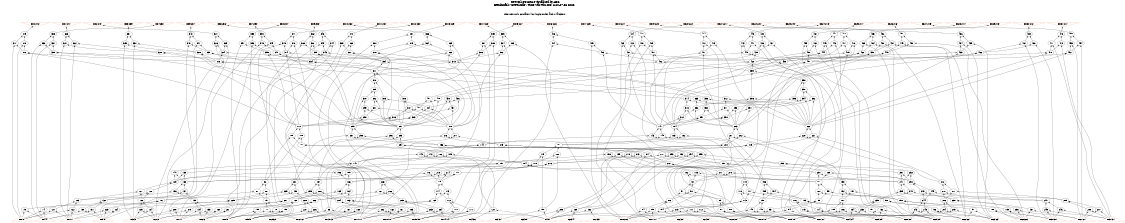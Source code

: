# Network structure generated by ABC

digraph network {
size = "7.5,10";
center = true;
edge [dir = back];

{
  node [shape = plaintext];
  edge [style = invis];
  LevelTitle1 [label=""];
  LevelTitle2 [label=""];
  Level21 [label = ""];
  Level20 [label = ""];
  Level19 [label = ""];
  Level18 [label = ""];
  Level17 [label = ""];
  Level16 [label = ""];
  Level15 [label = ""];
  Level14 [label = ""];
  Level13 [label = ""];
  Level12 [label = ""];
  Level11 [label = ""];
  Level10 [label = ""];
  Level9 [label = ""];
  Level8 [label = ""];
  Level7 [label = ""];
  Level6 [label = ""];
  Level5 [label = ""];
  Level4 [label = ""];
  Level3 [label = ""];
  Level2 [label = ""];
  Level1 [label = ""];
  Level0 [label = ""];
  LevelTitle1 ->  LevelTitle2 ->  Level21 ->  Level20 ->  Level19 ->  Level18 ->  Level17 ->  Level16 ->  Level15 ->  Level14 ->  Level13 ->  Level12 ->  Level11 ->  Level10 ->  Level9 ->  Level8 ->  Level7 ->  Level6 ->  Level5 ->  Level4 ->  Level3 ->  Level2 ->  Level1 ->  Level0;
}

{
  rank = same;
  LevelTitle1;
  title1 [shape=plaintext,
          fontsize=20,
          fontname = "Times-Roman",
          label="Network structure visualized by ABC\nBenchmark \"C499.iscas\". Time was Thu Oct  8 20:27:36 2020. "
         ];
}

{
  rank = same;
  LevelTitle2;
  title2 [shape=plaintext,
          fontsize=18,
          fontname = "Times-Roman",
          label="The network contains 400 logic nodes and 0 latches.\n"
         ];
}

{
  rank = same;
  Level21;
  Node42 [label = "OD0(242)", shape = invtriangle, color = coral, fillcolor = coral];
  Node43 [label = "OD1(241)", shape = invtriangle, color = coral, fillcolor = coral];
  Node44 [label = "OD2(240)", shape = invtriangle, color = coral, fillcolor = coral];
  Node45 [label = "OD3(239)", shape = invtriangle, color = coral, fillcolor = coral];
  Node46 [label = "OD4(238)", shape = invtriangle, color = coral, fillcolor = coral];
  Node47 [label = "OD5(237)", shape = invtriangle, color = coral, fillcolor = coral];
  Node48 [label = "OD6(236)", shape = invtriangle, color = coral, fillcolor = coral];
  Node49 [label = "OD7(235)", shape = invtriangle, color = coral, fillcolor = coral];
  Node50 [label = "OD8(234)", shape = invtriangle, color = coral, fillcolor = coral];
  Node51 [label = "OD9(233)", shape = invtriangle, color = coral, fillcolor = coral];
  Node52 [label = "OD10(232)", shape = invtriangle, color = coral, fillcolor = coral];
  Node53 [label = "OD11(231)", shape = invtriangle, color = coral, fillcolor = coral];
  Node54 [label = "OD12(230)", shape = invtriangle, color = coral, fillcolor = coral];
  Node55 [label = "OD13(229)", shape = invtriangle, color = coral, fillcolor = coral];
  Node56 [label = "OD14(228)", shape = invtriangle, color = coral, fillcolor = coral];
  Node57 [label = "OD15(227)", shape = invtriangle, color = coral, fillcolor = coral];
  Node58 [label = "OD16(226)", shape = invtriangle, color = coral, fillcolor = coral];
  Node59 [label = "OD17(225)", shape = invtriangle, color = coral, fillcolor = coral];
  Node60 [label = "OD18(224)", shape = invtriangle, color = coral, fillcolor = coral];
  Node61 [label = "OD19(223)", shape = invtriangle, color = coral, fillcolor = coral];
  Node62 [label = "OD20(222)", shape = invtriangle, color = coral, fillcolor = coral];
  Node63 [label = "OD21(221)", shape = invtriangle, color = coral, fillcolor = coral];
  Node64 [label = "OD22(220)", shape = invtriangle, color = coral, fillcolor = coral];
  Node65 [label = "OD23(219)", shape = invtriangle, color = coral, fillcolor = coral];
  Node66 [label = "OD24(218)", shape = invtriangle, color = coral, fillcolor = coral];
  Node67 [label = "OD25(217)", shape = invtriangle, color = coral, fillcolor = coral];
  Node68 [label = "OD26(216)", shape = invtriangle, color = coral, fillcolor = coral];
  Node69 [label = "OD27(215)", shape = invtriangle, color = coral, fillcolor = coral];
  Node70 [label = "OD28(214)", shape = invtriangle, color = coral, fillcolor = coral];
  Node71 [label = "OD29(213)", shape = invtriangle, color = coral, fillcolor = coral];
  Node72 [label = "OD30(212)", shape = invtriangle, color = coral, fillcolor = coral];
  Node73 [label = "OD31(211)", shape = invtriangle, color = coral, fillcolor = coral];
}

{
  rank = same;
  Level20;
  Node319 [label = "319\n", shape = ellipse];
  Node323 [label = "323\n", shape = ellipse];
  Node327 [label = "327\n", shape = ellipse];
  Node331 [label = "331\n", shape = ellipse];
  Node338 [label = "338\n", shape = ellipse];
  Node342 [label = "342\n", shape = ellipse];
  Node346 [label = "346\n", shape = ellipse];
  Node350 [label = "350\n", shape = ellipse];
  Node358 [label = "358\n", shape = ellipse];
  Node362 [label = "362\n", shape = ellipse];
  Node366 [label = "366\n", shape = ellipse];
  Node370 [label = "370\n", shape = ellipse];
  Node377 [label = "377\n", shape = ellipse];
  Node381 [label = "381\n", shape = ellipse];
  Node385 [label = "385\n", shape = ellipse];
  Node389 [label = "389\n", shape = ellipse];
  Node406 [label = "406\n", shape = ellipse];
  Node410 [label = "410\n", shape = ellipse];
  Node414 [label = "414\n", shape = ellipse];
  Node418 [label = "418\n", shape = ellipse];
  Node424 [label = "424\n", shape = ellipse];
  Node428 [label = "428\n", shape = ellipse];
  Node432 [label = "432\n", shape = ellipse];
  Node436 [label = "436\n", shape = ellipse];
  Node443 [label = "443\n", shape = ellipse];
  Node447 [label = "447\n", shape = ellipse];
  Node451 [label = "451\n", shape = ellipse];
  Node455 [label = "455\n", shape = ellipse];
  Node461 [label = "461\n", shape = ellipse];
  Node465 [label = "465\n", shape = ellipse];
  Node469 [label = "469\n", shape = ellipse];
  Node473 [label = "473\n", shape = ellipse];
}

{
  rank = same;
  Level19;
  Node317 [label = "317\n", shape = ellipse];
  Node318 [label = "318\n", shape = ellipse];
  Node321 [label = "321\n", shape = ellipse];
  Node322 [label = "322\n", shape = ellipse];
  Node325 [label = "325\n", shape = ellipse];
  Node326 [label = "326\n", shape = ellipse];
  Node329 [label = "329\n", shape = ellipse];
  Node330 [label = "330\n", shape = ellipse];
  Node336 [label = "336\n", shape = ellipse];
  Node337 [label = "337\n", shape = ellipse];
  Node340 [label = "340\n", shape = ellipse];
  Node341 [label = "341\n", shape = ellipse];
  Node344 [label = "344\n", shape = ellipse];
  Node345 [label = "345\n", shape = ellipse];
  Node348 [label = "348\n", shape = ellipse];
  Node349 [label = "349\n", shape = ellipse];
  Node356 [label = "356\n", shape = ellipse];
  Node357 [label = "357\n", shape = ellipse];
  Node360 [label = "360\n", shape = ellipse];
  Node361 [label = "361\n", shape = ellipse];
  Node364 [label = "364\n", shape = ellipse];
  Node365 [label = "365\n", shape = ellipse];
  Node368 [label = "368\n", shape = ellipse];
  Node369 [label = "369\n", shape = ellipse];
  Node375 [label = "375\n", shape = ellipse];
  Node376 [label = "376\n", shape = ellipse];
  Node379 [label = "379\n", shape = ellipse];
  Node380 [label = "380\n", shape = ellipse];
  Node383 [label = "383\n", shape = ellipse];
  Node384 [label = "384\n", shape = ellipse];
  Node387 [label = "387\n", shape = ellipse];
  Node388 [label = "388\n", shape = ellipse];
  Node404 [label = "404\n", shape = ellipse];
  Node405 [label = "405\n", shape = ellipse];
  Node408 [label = "408\n", shape = ellipse];
  Node409 [label = "409\n", shape = ellipse];
  Node412 [label = "412\n", shape = ellipse];
  Node413 [label = "413\n", shape = ellipse];
  Node416 [label = "416\n", shape = ellipse];
  Node417 [label = "417\n", shape = ellipse];
  Node422 [label = "422\n", shape = ellipse];
  Node423 [label = "423\n", shape = ellipse];
  Node426 [label = "426\n", shape = ellipse];
  Node427 [label = "427\n", shape = ellipse];
  Node430 [label = "430\n", shape = ellipse];
  Node431 [label = "431\n", shape = ellipse];
  Node434 [label = "434\n", shape = ellipse];
  Node435 [label = "435\n", shape = ellipse];
  Node441 [label = "441\n", shape = ellipse];
  Node442 [label = "442\n", shape = ellipse];
  Node445 [label = "445\n", shape = ellipse];
  Node446 [label = "446\n", shape = ellipse];
  Node449 [label = "449\n", shape = ellipse];
  Node450 [label = "450\n", shape = ellipse];
  Node453 [label = "453\n", shape = ellipse];
  Node454 [label = "454\n", shape = ellipse];
  Node459 [label = "459\n", shape = ellipse];
  Node460 [label = "460\n", shape = ellipse];
  Node463 [label = "463\n", shape = ellipse];
  Node464 [label = "464\n", shape = ellipse];
  Node467 [label = "467\n", shape = ellipse];
  Node468 [label = "468\n", shape = ellipse];
  Node471 [label = "471\n", shape = ellipse];
  Node472 [label = "472\n", shape = ellipse];
}

{
  rank = same;
  Level18;
  Node316 [label = "316\n", shape = ellipse];
  Node320 [label = "320\n", shape = ellipse];
  Node324 [label = "324\n", shape = ellipse];
  Node328 [label = "328\n", shape = ellipse];
  Node335 [label = "335\n", shape = ellipse];
  Node339 [label = "339\n", shape = ellipse];
  Node343 [label = "343\n", shape = ellipse];
  Node347 [label = "347\n", shape = ellipse];
  Node355 [label = "355\n", shape = ellipse];
  Node359 [label = "359\n", shape = ellipse];
  Node363 [label = "363\n", shape = ellipse];
  Node367 [label = "367\n", shape = ellipse];
  Node374 [label = "374\n", shape = ellipse];
  Node378 [label = "378\n", shape = ellipse];
  Node382 [label = "382\n", shape = ellipse];
  Node386 [label = "386\n", shape = ellipse];
  Node403 [label = "403\n", shape = ellipse];
  Node407 [label = "407\n", shape = ellipse];
  Node411 [label = "411\n", shape = ellipse];
  Node415 [label = "415\n", shape = ellipse];
  Node421 [label = "421\n", shape = ellipse];
  Node425 [label = "425\n", shape = ellipse];
  Node429 [label = "429\n", shape = ellipse];
  Node433 [label = "433\n", shape = ellipse];
  Node440 [label = "440\n", shape = ellipse];
  Node444 [label = "444\n", shape = ellipse];
  Node448 [label = "448\n", shape = ellipse];
  Node452 [label = "452\n", shape = ellipse];
  Node458 [label = "458\n", shape = ellipse];
  Node462 [label = "462\n", shape = ellipse];
  Node466 [label = "466\n", shape = ellipse];
  Node470 [label = "470\n", shape = ellipse];
}

{
  rank = same;
  Level17;
  Node315 [label = "315\n", shape = ellipse];
  Node334 [label = "334\n", shape = ellipse];
  Node354 [label = "354\n", shape = ellipse];
  Node373 [label = "373\n", shape = ellipse];
  Node402 [label = "402\n", shape = ellipse];
  Node420 [label = "420\n", shape = ellipse];
  Node439 [label = "439\n", shape = ellipse];
  Node457 [label = "457\n", shape = ellipse];
}

{
  rank = same;
  Level16;
  Node311 [label = "311\n", shape = ellipse];
  Node399 [label = "399\n", shape = ellipse];
}

{
  rank = same;
  Level15;
  Node310 [label = "310\n", shape = ellipse];
  Node398 [label = "398\n", shape = ellipse];
}

{
  rank = same;
  Level14;
  Node309 [label = "309\n", shape = ellipse];
  Node397 [label = "397\n", shape = ellipse];
}

{
  rank = same;
  Level13;
  Node300 [label = "300\n", shape = ellipse];
  Node302 [label = "302\n", shape = ellipse];
  Node305 [label = "305\n", shape = ellipse];
  Node308 [label = "308\n", shape = ellipse];
  Node314 [label = "314\n", shape = ellipse];
  Node333 [label = "333\n", shape = ellipse];
  Node353 [label = "353\n", shape = ellipse];
  Node372 [label = "372\n", shape = ellipse];
  Node392 [label = "392\n", shape = ellipse];
  Node394 [label = "394\n", shape = ellipse];
  Node395 [label = "395\n", shape = ellipse];
  Node396 [label = "396\n", shape = ellipse];
  Node401 [label = "401\n", shape = ellipse];
  Node419 [label = "419\n", shape = ellipse];
  Node438 [label = "438\n", shape = ellipse];
  Node456 [label = "456\n", shape = ellipse];
}

{
  rank = same;
  Level12;
  Node299 [label = "299\n", shape = ellipse];
  Node301 [label = "301\n", shape = ellipse];
  Node304 [label = "304\n", shape = ellipse];
  Node307 [label = "307\n", shape = ellipse];
  Node313 [label = "313\n", shape = ellipse];
  Node332 [label = "332\n", shape = ellipse];
  Node352 [label = "352\n", shape = ellipse];
  Node371 [label = "371\n", shape = ellipse];
  Node391 [label = "391\n", shape = ellipse];
  Node393 [label = "393\n", shape = ellipse];
  Node400 [label = "400\n", shape = ellipse];
  Node437 [label = "437\n", shape = ellipse];
}

{
  rank = same;
  Level11;
  Node298 [label = "298\n", shape = ellipse];
  Node303 [label = "303\n", shape = ellipse];
  Node306 [label = "306\n", shape = ellipse];
  Node312 [label = "312\n", shape = ellipse];
  Node351 [label = "351\n", shape = ellipse];
  Node390 [label = "390\n", shape = ellipse];
}

{
  rank = same;
  Level10;
  Node110 [label = "110\n", shape = ellipse];
  Node147 [label = "147\n", shape = ellipse];
  Node184 [label = "184\n", shape = ellipse];
  Node203 [label = "203\n", shape = ellipse];
  Node222 [label = "222\n", shape = ellipse];
  Node259 [label = "259\n", shape = ellipse];
  Node278 [label = "278\n", shape = ellipse];
  Node297 [label = "297\n", shape = ellipse];
}

{
  rank = same;
  Level9;
  Node108 [label = "108\n", shape = ellipse];
  Node109 [label = "109\n", shape = ellipse];
  Node145 [label = "145\n", shape = ellipse];
  Node146 [label = "146\n", shape = ellipse];
  Node182 [label = "182\n", shape = ellipse];
  Node183 [label = "183\n", shape = ellipse];
  Node201 [label = "201\n", shape = ellipse];
  Node202 [label = "202\n", shape = ellipse];
  Node220 [label = "220\n", shape = ellipse];
  Node221 [label = "221\n", shape = ellipse];
  Node257 [label = "257\n", shape = ellipse];
  Node258 [label = "258\n", shape = ellipse];
  Node276 [label = "276\n", shape = ellipse];
  Node277 [label = "277\n", shape = ellipse];
  Node295 [label = "295\n", shape = ellipse];
  Node296 [label = "296\n", shape = ellipse];
}

{
  rank = same;
  Level8;
  Node107 [label = "107\n", shape = ellipse];
  Node144 [label = "144\n", shape = ellipse];
  Node181 [label = "181\n", shape = ellipse];
  Node200 [label = "200\n", shape = ellipse];
  Node219 [label = "219\n", shape = ellipse];
  Node256 [label = "256\n", shape = ellipse];
  Node275 [label = "275\n", shape = ellipse];
  Node294 [label = "294\n", shape = ellipse];
}

{
  rank = same;
  Level7;
  Node105 [label = "105\n", shape = ellipse];
  Node106 [label = "106\n", shape = ellipse];
  Node142 [label = "142\n", shape = ellipse];
  Node143 [label = "143\n", shape = ellipse];
  Node179 [label = "179\n", shape = ellipse];
  Node180 [label = "180\n", shape = ellipse];
  Node198 [label = "198\n", shape = ellipse];
  Node199 [label = "199\n", shape = ellipse];
  Node217 [label = "217\n", shape = ellipse];
  Node218 [label = "218\n", shape = ellipse];
  Node254 [label = "254\n", shape = ellipse];
  Node255 [label = "255\n", shape = ellipse];
  Node273 [label = "273\n", shape = ellipse];
  Node274 [label = "274\n", shape = ellipse];
  Node292 [label = "292\n", shape = ellipse];
  Node293 [label = "293\n", shape = ellipse];
}

{
  rank = same;
  Level6;
  Node104 [label = "104\n", shape = ellipse];
  Node141 [label = "141\n", shape = ellipse];
  Node178 [label = "178\n", shape = ellipse];
  Node197 [label = "197\n", shape = ellipse];
  Node216 [label = "216\n", shape = ellipse];
  Node253 [label = "253\n", shape = ellipse];
  Node272 [label = "272\n", shape = ellipse];
  Node291 [label = "291\n", shape = ellipse];
}

{
  rank = same;
  Level5;
  Node102 [label = "102\n", shape = ellipse];
  Node103 [label = "103\n", shape = ellipse];
  Node139 [label = "139\n", shape = ellipse];
  Node140 [label = "140\n", shape = ellipse];
  Node176 [label = "176\n", shape = ellipse];
  Node177 [label = "177\n", shape = ellipse];
  Node195 [label = "195\n", shape = ellipse];
  Node196 [label = "196\n", shape = ellipse];
  Node214 [label = "214\n", shape = ellipse];
  Node215 [label = "215\n", shape = ellipse];
  Node251 [label = "251\n", shape = ellipse];
  Node252 [label = "252\n", shape = ellipse];
  Node270 [label = "270\n", shape = ellipse];
  Node271 [label = "271\n", shape = ellipse];
  Node289 [label = "289\n", shape = ellipse];
  Node290 [label = "290\n", shape = ellipse];
}

{
  rank = same;
  Level4;
  Node82 [label = "82\n", shape = ellipse];
  Node92 [label = "92\n", shape = ellipse];
  Node101 [label = "101\n", shape = ellipse];
  Node119 [label = "119\n", shape = ellipse];
  Node129 [label = "129\n", shape = ellipse];
  Node138 [label = "138\n", shape = ellipse];
  Node156 [label = "156\n", shape = ellipse];
  Node166 [label = "166\n", shape = ellipse];
  Node175 [label = "175\n", shape = ellipse];
  Node193 [label = "193\n", shape = ellipse];
  Node212 [label = "212\n", shape = ellipse];
  Node231 [label = "231\n", shape = ellipse];
  Node241 [label = "241\n", shape = ellipse];
  Node250 [label = "250\n", shape = ellipse];
  Node268 [label = "268\n", shape = ellipse];
  Node287 [label = "287\n", shape = ellipse];
}

{
  rank = same;
  Level3;
  Node80 [label = "80\n", shape = ellipse];
  Node81 [label = "81\n", shape = ellipse];
  Node90 [label = "90\n", shape = ellipse];
  Node91 [label = "91\n", shape = ellipse];
  Node99 [label = "99\n", shape = ellipse];
  Node100 [label = "100\n", shape = ellipse];
  Node117 [label = "117\n", shape = ellipse];
  Node118 [label = "118\n", shape = ellipse];
  Node127 [label = "127\n", shape = ellipse];
  Node128 [label = "128\n", shape = ellipse];
  Node136 [label = "136\n", shape = ellipse];
  Node137 [label = "137\n", shape = ellipse];
  Node154 [label = "154\n", shape = ellipse];
  Node155 [label = "155\n", shape = ellipse];
  Node164 [label = "164\n", shape = ellipse];
  Node165 [label = "165\n", shape = ellipse];
  Node173 [label = "173\n", shape = ellipse];
  Node174 [label = "174\n", shape = ellipse];
  Node191 [label = "191\n", shape = ellipse];
  Node192 [label = "192\n", shape = ellipse];
  Node210 [label = "210\n", shape = ellipse];
  Node211 [label = "211\n", shape = ellipse];
  Node229 [label = "229\n", shape = ellipse];
  Node230 [label = "230\n", shape = ellipse];
  Node239 [label = "239\n", shape = ellipse];
  Node240 [label = "240\n", shape = ellipse];
  Node248 [label = "248\n", shape = ellipse];
  Node249 [label = "249\n", shape = ellipse];
  Node266 [label = "266\n", shape = ellipse];
  Node267 [label = "267\n", shape = ellipse];
  Node285 [label = "285\n", shape = ellipse];
  Node286 [label = "286\n", shape = ellipse];
}

{
  rank = same;
  Level2;
  Node76 [label = "76\n", shape = ellipse];
  Node79 [label = "79\n", shape = ellipse];
  Node86 [label = "86\n", shape = ellipse];
  Node89 [label = "89\n", shape = ellipse];
  Node95 [label = "95\n", shape = ellipse];
  Node98 [label = "98\n", shape = ellipse];
  Node113 [label = "113\n", shape = ellipse];
  Node116 [label = "116\n", shape = ellipse];
  Node123 [label = "123\n", shape = ellipse];
  Node126 [label = "126\n", shape = ellipse];
  Node132 [label = "132\n", shape = ellipse];
  Node135 [label = "135\n", shape = ellipse];
  Node150 [label = "150\n", shape = ellipse];
  Node153 [label = "153\n", shape = ellipse];
  Node160 [label = "160\n", shape = ellipse];
  Node163 [label = "163\n", shape = ellipse];
  Node169 [label = "169\n", shape = ellipse];
  Node172 [label = "172\n", shape = ellipse];
  Node187 [label = "187\n", shape = ellipse];
  Node190 [label = "190\n", shape = ellipse];
  Node206 [label = "206\n", shape = ellipse];
  Node209 [label = "209\n", shape = ellipse];
  Node225 [label = "225\n", shape = ellipse];
  Node228 [label = "228\n", shape = ellipse];
  Node235 [label = "235\n", shape = ellipse];
  Node238 [label = "238\n", shape = ellipse];
  Node244 [label = "244\n", shape = ellipse];
  Node247 [label = "247\n", shape = ellipse];
  Node262 [label = "262\n", shape = ellipse];
  Node265 [label = "265\n", shape = ellipse];
  Node281 [label = "281\n", shape = ellipse];
  Node284 [label = "284\n", shape = ellipse];
}

{
  rank = same;
  Level1;
  Node74 [label = "74\n", shape = ellipse];
  Node75 [label = "75\n", shape = ellipse];
  Node77 [label = "77\n", shape = ellipse];
  Node78 [label = "78\n", shape = ellipse];
  Node83 [label = "83\n", shape = ellipse];
  Node84 [label = "84\n", shape = ellipse];
  Node85 [label = "85\n", shape = ellipse];
  Node87 [label = "87\n", shape = ellipse];
  Node88 [label = "88\n", shape = ellipse];
  Node93 [label = "93\n", shape = ellipse];
  Node94 [label = "94\n", shape = ellipse];
  Node96 [label = "96\n", shape = ellipse];
  Node97 [label = "97\n", shape = ellipse];
  Node111 [label = "111\n", shape = ellipse];
  Node112 [label = "112\n", shape = ellipse];
  Node114 [label = "114\n", shape = ellipse];
  Node115 [label = "115\n", shape = ellipse];
  Node120 [label = "120\n", shape = ellipse];
  Node121 [label = "121\n", shape = ellipse];
  Node122 [label = "122\n", shape = ellipse];
  Node124 [label = "124\n", shape = ellipse];
  Node125 [label = "125\n", shape = ellipse];
  Node130 [label = "130\n", shape = ellipse];
  Node131 [label = "131\n", shape = ellipse];
  Node133 [label = "133\n", shape = ellipse];
  Node134 [label = "134\n", shape = ellipse];
  Node148 [label = "148\n", shape = ellipse];
  Node149 [label = "149\n", shape = ellipse];
  Node151 [label = "151\n", shape = ellipse];
  Node152 [label = "152\n", shape = ellipse];
  Node157 [label = "157\n", shape = ellipse];
  Node158 [label = "158\n", shape = ellipse];
  Node159 [label = "159\n", shape = ellipse];
  Node161 [label = "161\n", shape = ellipse];
  Node162 [label = "162\n", shape = ellipse];
  Node167 [label = "167\n", shape = ellipse];
  Node168 [label = "168\n", shape = ellipse];
  Node170 [label = "170\n", shape = ellipse];
  Node171 [label = "171\n", shape = ellipse];
  Node185 [label = "185\n", shape = ellipse];
  Node186 [label = "186\n", shape = ellipse];
  Node188 [label = "188\n", shape = ellipse];
  Node189 [label = "189\n", shape = ellipse];
  Node194 [label = "194\n", shape = ellipse];
  Node204 [label = "204\n", shape = ellipse];
  Node205 [label = "205\n", shape = ellipse];
  Node207 [label = "207\n", shape = ellipse];
  Node208 [label = "208\n", shape = ellipse];
  Node213 [label = "213\n", shape = ellipse];
  Node223 [label = "223\n", shape = ellipse];
  Node224 [label = "224\n", shape = ellipse];
  Node226 [label = "226\n", shape = ellipse];
  Node227 [label = "227\n", shape = ellipse];
  Node232 [label = "232\n", shape = ellipse];
  Node233 [label = "233\n", shape = ellipse];
  Node234 [label = "234\n", shape = ellipse];
  Node236 [label = "236\n", shape = ellipse];
  Node237 [label = "237\n", shape = ellipse];
  Node242 [label = "242\n", shape = ellipse];
  Node243 [label = "243\n", shape = ellipse];
  Node245 [label = "245\n", shape = ellipse];
  Node246 [label = "246\n", shape = ellipse];
  Node260 [label = "260\n", shape = ellipse];
  Node261 [label = "261\n", shape = ellipse];
  Node263 [label = "263\n", shape = ellipse];
  Node264 [label = "264\n", shape = ellipse];
  Node269 [label = "269\n", shape = ellipse];
  Node279 [label = "279\n", shape = ellipse];
  Node280 [label = "280\n", shape = ellipse];
  Node282 [label = "282\n", shape = ellipse];
  Node283 [label = "283\n", shape = ellipse];
  Node288 [label = "288\n", shape = ellipse];
}

{
  rank = same;
  Level0;
  Node1 [label = "ID0(0)", shape = triangle, color = coral, fillcolor = coral];
  Node2 [label = "ID1(1)", shape = triangle, color = coral, fillcolor = coral];
  Node3 [label = "ID2(2)", shape = triangle, color = coral, fillcolor = coral];
  Node4 [label = "ID3(3)", shape = triangle, color = coral, fillcolor = coral];
  Node5 [label = "ID4(4)", shape = triangle, color = coral, fillcolor = coral];
  Node6 [label = "ID5(5)", shape = triangle, color = coral, fillcolor = coral];
  Node7 [label = "ID6(6)", shape = triangle, color = coral, fillcolor = coral];
  Node8 [label = "ID7(7)", shape = triangle, color = coral, fillcolor = coral];
  Node9 [label = "ID8(8)", shape = triangle, color = coral, fillcolor = coral];
  Node10 [label = "ID9(9)", shape = triangle, color = coral, fillcolor = coral];
  Node11 [label = "ID10(10)", shape = triangle, color = coral, fillcolor = coral];
  Node12 [label = "ID11(11)", shape = triangle, color = coral, fillcolor = coral];
  Node13 [label = "ID12(12)", shape = triangle, color = coral, fillcolor = coral];
  Node14 [label = "ID13(13)", shape = triangle, color = coral, fillcolor = coral];
  Node15 [label = "ID14(14)", shape = triangle, color = coral, fillcolor = coral];
  Node16 [label = "ID15(15)", shape = triangle, color = coral, fillcolor = coral];
  Node17 [label = "ID16(16)", shape = triangle, color = coral, fillcolor = coral];
  Node18 [label = "ID17(17)", shape = triangle, color = coral, fillcolor = coral];
  Node19 [label = "ID18(18)", shape = triangle, color = coral, fillcolor = coral];
  Node20 [label = "ID19(19)", shape = triangle, color = coral, fillcolor = coral];
  Node21 [label = "ID20(20)", shape = triangle, color = coral, fillcolor = coral];
  Node22 [label = "ID21(21)", shape = triangle, color = coral, fillcolor = coral];
  Node23 [label = "ID22(22)", shape = triangle, color = coral, fillcolor = coral];
  Node24 [label = "ID23(23)", shape = triangle, color = coral, fillcolor = coral];
  Node25 [label = "ID24(24)", shape = triangle, color = coral, fillcolor = coral];
  Node26 [label = "ID25(25)", shape = triangle, color = coral, fillcolor = coral];
  Node27 [label = "ID26(26)", shape = triangle, color = coral, fillcolor = coral];
  Node28 [label = "ID27(27)", shape = triangle, color = coral, fillcolor = coral];
  Node29 [label = "ID28(28)", shape = triangle, color = coral, fillcolor = coral];
  Node30 [label = "ID29(29)", shape = triangle, color = coral, fillcolor = coral];
  Node31 [label = "ID30(30)", shape = triangle, color = coral, fillcolor = coral];
  Node32 [label = "ID31(31)", shape = triangle, color = coral, fillcolor = coral];
  Node33 [label = "IC0(32)", shape = triangle, color = coral, fillcolor = coral];
  Node34 [label = "IC1(33)", shape = triangle, color = coral, fillcolor = coral];
  Node35 [label = "IC2(34)", shape = triangle, color = coral, fillcolor = coral];
  Node36 [label = "IC3(35)", shape = triangle, color = coral, fillcolor = coral];
  Node37 [label = "IC4(36)", shape = triangle, color = coral, fillcolor = coral];
  Node38 [label = "IC5(37)", shape = triangle, color = coral, fillcolor = coral];
  Node39 [label = "IC6(38)", shape = triangle, color = coral, fillcolor = coral];
  Node40 [label = "IC7(39)", shape = triangle, color = coral, fillcolor = coral];
  Node41 [label = "R(40)", shape = triangle, color = coral, fillcolor = coral];
}

title1 -> title2 [style = invis];
title2 -> Node42 [style = invis];
title2 -> Node43 [style = invis];
title2 -> Node44 [style = invis];
title2 -> Node45 [style = invis];
title2 -> Node46 [style = invis];
title2 -> Node47 [style = invis];
title2 -> Node48 [style = invis];
title2 -> Node49 [style = invis];
title2 -> Node50 [style = invis];
title2 -> Node51 [style = invis];
title2 -> Node52 [style = invis];
title2 -> Node53 [style = invis];
title2 -> Node54 [style = invis];
title2 -> Node55 [style = invis];
title2 -> Node56 [style = invis];
title2 -> Node57 [style = invis];
title2 -> Node58 [style = invis];
title2 -> Node59 [style = invis];
title2 -> Node60 [style = invis];
title2 -> Node61 [style = invis];
title2 -> Node62 [style = invis];
title2 -> Node63 [style = invis];
title2 -> Node64 [style = invis];
title2 -> Node65 [style = invis];
title2 -> Node66 [style = invis];
title2 -> Node67 [style = invis];
title2 -> Node68 [style = invis];
title2 -> Node69 [style = invis];
title2 -> Node70 [style = invis];
title2 -> Node71 [style = invis];
title2 -> Node72 [style = invis];
title2 -> Node73 [style = invis];
Node42 -> Node43 [style = invis];
Node43 -> Node44 [style = invis];
Node44 -> Node45 [style = invis];
Node45 -> Node46 [style = invis];
Node46 -> Node47 [style = invis];
Node47 -> Node48 [style = invis];
Node48 -> Node49 [style = invis];
Node49 -> Node50 [style = invis];
Node50 -> Node51 [style = invis];
Node51 -> Node52 [style = invis];
Node52 -> Node53 [style = invis];
Node53 -> Node54 [style = invis];
Node54 -> Node55 [style = invis];
Node55 -> Node56 [style = invis];
Node56 -> Node57 [style = invis];
Node57 -> Node58 [style = invis];
Node58 -> Node59 [style = invis];
Node59 -> Node60 [style = invis];
Node60 -> Node61 [style = invis];
Node61 -> Node62 [style = invis];
Node62 -> Node63 [style = invis];
Node63 -> Node64 [style = invis];
Node64 -> Node65 [style = invis];
Node65 -> Node66 [style = invis];
Node66 -> Node67 [style = invis];
Node67 -> Node68 [style = invis];
Node68 -> Node69 [style = invis];
Node69 -> Node70 [style = invis];
Node70 -> Node71 [style = invis];
Node71 -> Node72 [style = invis];
Node72 -> Node73 [style = invis];
Node42 -> Node319 [style = solid];
Node43 -> Node323 [style = solid];
Node44 -> Node327 [style = solid];
Node45 -> Node331 [style = solid];
Node46 -> Node338 [style = solid];
Node47 -> Node342 [style = solid];
Node48 -> Node346 [style = solid];
Node49 -> Node350 [style = solid];
Node50 -> Node358 [style = solid];
Node51 -> Node362 [style = solid];
Node52 -> Node366 [style = solid];
Node53 -> Node370 [style = solid];
Node54 -> Node377 [style = solid];
Node55 -> Node381 [style = solid];
Node56 -> Node385 [style = solid];
Node57 -> Node389 [style = solid];
Node58 -> Node406 [style = solid];
Node59 -> Node410 [style = solid];
Node60 -> Node414 [style = solid];
Node61 -> Node418 [style = solid];
Node62 -> Node424 [style = solid];
Node63 -> Node428 [style = solid];
Node64 -> Node432 [style = solid];
Node65 -> Node436 [style = solid];
Node66 -> Node443 [style = solid];
Node67 -> Node447 [style = solid];
Node68 -> Node451 [style = solid];
Node69 -> Node455 [style = solid];
Node70 -> Node461 [style = solid];
Node71 -> Node465 [style = solid];
Node72 -> Node469 [style = solid];
Node73 -> Node473 [style = solid];
Node74 -> Node1 [style = solid];
Node74 -> Node5 [style = solid];
Node75 -> Node1 [style = solid];
Node75 -> Node5 [style = solid];
Node76 -> Node74 [style = solid];
Node76 -> Node75 [style = solid];
Node77 -> Node9 [style = solid];
Node77 -> Node13 [style = solid];
Node78 -> Node9 [style = solid];
Node78 -> Node13 [style = solid];
Node79 -> Node77 [style = solid];
Node79 -> Node78 [style = solid];
Node80 -> Node76 [style = solid];
Node80 -> Node79 [style = solid];
Node81 -> Node76 [style = solid];
Node81 -> Node79 [style = solid];
Node82 -> Node80 [style = solid];
Node82 -> Node81 [style = solid];
Node83 -> Node33 [style = solid];
Node83 -> Node41 [style = solid];
Node84 -> Node17 [style = solid];
Node84 -> Node18 [style = solid];
Node85 -> Node17 [style = solid];
Node85 -> Node18 [style = solid];
Node86 -> Node84 [style = solid];
Node86 -> Node85 [style = solid];
Node87 -> Node19 [style = solid];
Node87 -> Node20 [style = solid];
Node88 -> Node19 [style = solid];
Node88 -> Node20 [style = solid];
Node89 -> Node87 [style = solid];
Node89 -> Node88 [style = solid];
Node90 -> Node86 [style = solid];
Node90 -> Node89 [style = solid];
Node91 -> Node86 [style = solid];
Node91 -> Node89 [style = solid];
Node92 -> Node90 [style = solid];
Node92 -> Node91 [style = solid];
Node93 -> Node21 [style = solid];
Node93 -> Node22 [style = solid];
Node94 -> Node21 [style = solid];
Node94 -> Node22 [style = solid];
Node95 -> Node93 [style = solid];
Node95 -> Node94 [style = solid];
Node96 -> Node23 [style = solid];
Node96 -> Node24 [style = solid];
Node97 -> Node23 [style = solid];
Node97 -> Node24 [style = solid];
Node98 -> Node96 [style = solid];
Node98 -> Node97 [style = solid];
Node99 -> Node95 [style = solid];
Node99 -> Node98 [style = solid];
Node100 -> Node95 [style = solid];
Node100 -> Node98 [style = solid];
Node101 -> Node99 [style = solid];
Node101 -> Node100 [style = solid];
Node102 -> Node92 [style = solid];
Node102 -> Node101 [style = solid];
Node103 -> Node92 [style = solid];
Node103 -> Node101 [style = solid];
Node104 -> Node102 [style = solid];
Node104 -> Node103 [style = solid];
Node105 -> Node83 [style = solid];
Node105 -> Node104 [style = solid];
Node106 -> Node83 [style = solid];
Node106 -> Node104 [style = solid];
Node107 -> Node105 [style = solid];
Node107 -> Node106 [style = solid];
Node108 -> Node82 [style = solid];
Node108 -> Node107 [style = solid];
Node109 -> Node82 [style = solid];
Node109 -> Node107 [style = solid];
Node110 -> Node108 [style = solid];
Node110 -> Node109 [style = solid];
Node111 -> Node17 [style = solid];
Node111 -> Node21 [style = solid];
Node112 -> Node17 [style = solid];
Node112 -> Node21 [style = solid];
Node113 -> Node111 [style = solid];
Node113 -> Node112 [style = solid];
Node114 -> Node25 [style = solid];
Node114 -> Node29 [style = solid];
Node115 -> Node25 [style = solid];
Node115 -> Node29 [style = solid];
Node116 -> Node114 [style = solid];
Node116 -> Node115 [style = solid];
Node117 -> Node113 [style = solid];
Node117 -> Node116 [style = solid];
Node118 -> Node113 [style = solid];
Node118 -> Node116 [style = solid];
Node119 -> Node117 [style = solid];
Node119 -> Node118 [style = solid];
Node120 -> Node37 [style = solid];
Node120 -> Node41 [style = solid];
Node121 -> Node1 [style = solid];
Node121 -> Node2 [style = solid];
Node122 -> Node1 [style = solid];
Node122 -> Node2 [style = solid];
Node123 -> Node121 [style = solid];
Node123 -> Node122 [style = solid];
Node124 -> Node3 [style = solid];
Node124 -> Node4 [style = solid];
Node125 -> Node3 [style = solid];
Node125 -> Node4 [style = solid];
Node126 -> Node124 [style = solid];
Node126 -> Node125 [style = solid];
Node127 -> Node123 [style = solid];
Node127 -> Node126 [style = solid];
Node128 -> Node123 [style = solid];
Node128 -> Node126 [style = solid];
Node129 -> Node127 [style = solid];
Node129 -> Node128 [style = solid];
Node130 -> Node5 [style = solid];
Node130 -> Node6 [style = solid];
Node131 -> Node5 [style = solid];
Node131 -> Node6 [style = solid];
Node132 -> Node130 [style = solid];
Node132 -> Node131 [style = solid];
Node133 -> Node7 [style = solid];
Node133 -> Node8 [style = solid];
Node134 -> Node7 [style = solid];
Node134 -> Node8 [style = solid];
Node135 -> Node133 [style = solid];
Node135 -> Node134 [style = solid];
Node136 -> Node132 [style = solid];
Node136 -> Node135 [style = solid];
Node137 -> Node132 [style = solid];
Node137 -> Node135 [style = solid];
Node138 -> Node136 [style = solid];
Node138 -> Node137 [style = solid];
Node139 -> Node129 [style = solid];
Node139 -> Node138 [style = solid];
Node140 -> Node129 [style = solid];
Node140 -> Node138 [style = solid];
Node141 -> Node139 [style = solid];
Node141 -> Node140 [style = solid];
Node142 -> Node120 [style = solid];
Node142 -> Node141 [style = solid];
Node143 -> Node120 [style = solid];
Node143 -> Node141 [style = solid];
Node144 -> Node142 [style = solid];
Node144 -> Node143 [style = solid];
Node145 -> Node119 [style = solid];
Node145 -> Node144 [style = solid];
Node146 -> Node119 [style = solid];
Node146 -> Node144 [style = solid];
Node147 -> Node145 [style = solid];
Node147 -> Node146 [style = solid];
Node148 -> Node18 [style = solid];
Node148 -> Node22 [style = solid];
Node149 -> Node18 [style = solid];
Node149 -> Node22 [style = solid];
Node150 -> Node148 [style = solid];
Node150 -> Node149 [style = solid];
Node151 -> Node26 [style = solid];
Node151 -> Node30 [style = solid];
Node152 -> Node26 [style = solid];
Node152 -> Node30 [style = solid];
Node153 -> Node151 [style = solid];
Node153 -> Node152 [style = solid];
Node154 -> Node150 [style = solid];
Node154 -> Node153 [style = solid];
Node155 -> Node150 [style = solid];
Node155 -> Node153 [style = solid];
Node156 -> Node154 [style = solid];
Node156 -> Node155 [style = solid];
Node157 -> Node38 [style = solid];
Node157 -> Node41 [style = solid];
Node158 -> Node9 [style = solid];
Node158 -> Node10 [style = solid];
Node159 -> Node9 [style = solid];
Node159 -> Node10 [style = solid];
Node160 -> Node158 [style = solid];
Node160 -> Node159 [style = solid];
Node161 -> Node11 [style = solid];
Node161 -> Node12 [style = solid];
Node162 -> Node11 [style = solid];
Node162 -> Node12 [style = solid];
Node163 -> Node161 [style = solid];
Node163 -> Node162 [style = solid];
Node164 -> Node160 [style = solid];
Node164 -> Node163 [style = solid];
Node165 -> Node160 [style = solid];
Node165 -> Node163 [style = solid];
Node166 -> Node164 [style = solid];
Node166 -> Node165 [style = solid];
Node167 -> Node13 [style = solid];
Node167 -> Node14 [style = solid];
Node168 -> Node13 [style = solid];
Node168 -> Node14 [style = solid];
Node169 -> Node167 [style = solid];
Node169 -> Node168 [style = solid];
Node170 -> Node15 [style = solid];
Node170 -> Node16 [style = solid];
Node171 -> Node15 [style = solid];
Node171 -> Node16 [style = solid];
Node172 -> Node170 [style = solid];
Node172 -> Node171 [style = solid];
Node173 -> Node169 [style = solid];
Node173 -> Node172 [style = solid];
Node174 -> Node169 [style = solid];
Node174 -> Node172 [style = solid];
Node175 -> Node173 [style = solid];
Node175 -> Node174 [style = solid];
Node176 -> Node166 [style = solid];
Node176 -> Node175 [style = solid];
Node177 -> Node166 [style = solid];
Node177 -> Node175 [style = solid];
Node178 -> Node176 [style = solid];
Node178 -> Node177 [style = solid];
Node179 -> Node157 [style = solid];
Node179 -> Node178 [style = solid];
Node180 -> Node157 [style = solid];
Node180 -> Node178 [style = solid];
Node181 -> Node179 [style = solid];
Node181 -> Node180 [style = solid];
Node182 -> Node156 [style = solid];
Node182 -> Node181 [style = solid];
Node183 -> Node156 [style = solid];
Node183 -> Node181 [style = solid];
Node184 -> Node182 [style = solid];
Node184 -> Node183 [style = solid];
Node185 -> Node19 [style = solid];
Node185 -> Node23 [style = solid];
Node186 -> Node19 [style = solid];
Node186 -> Node23 [style = solid];
Node187 -> Node185 [style = solid];
Node187 -> Node186 [style = solid];
Node188 -> Node27 [style = solid];
Node188 -> Node31 [style = solid];
Node189 -> Node27 [style = solid];
Node189 -> Node31 [style = solid];
Node190 -> Node188 [style = solid];
Node190 -> Node189 [style = solid];
Node191 -> Node187 [style = solid];
Node191 -> Node190 [style = solid];
Node192 -> Node187 [style = solid];
Node192 -> Node190 [style = solid];
Node193 -> Node191 [style = solid];
Node193 -> Node192 [style = solid];
Node194 -> Node39 [style = solid];
Node194 -> Node41 [style = solid];
Node195 -> Node129 [style = solid];
Node195 -> Node166 [style = solid];
Node196 -> Node129 [style = solid];
Node196 -> Node166 [style = solid];
Node197 -> Node195 [style = solid];
Node197 -> Node196 [style = solid];
Node198 -> Node194 [style = solid];
Node198 -> Node197 [style = solid];
Node199 -> Node194 [style = solid];
Node199 -> Node197 [style = solid];
Node200 -> Node198 [style = solid];
Node200 -> Node199 [style = solid];
Node201 -> Node193 [style = solid];
Node201 -> Node200 [style = solid];
Node202 -> Node193 [style = solid];
Node202 -> Node200 [style = solid];
Node203 -> Node201 [style = solid];
Node203 -> Node202 [style = solid];
Node204 -> Node20 [style = solid];
Node204 -> Node24 [style = solid];
Node205 -> Node20 [style = solid];
Node205 -> Node24 [style = solid];
Node206 -> Node204 [style = solid];
Node206 -> Node205 [style = solid];
Node207 -> Node28 [style = solid];
Node207 -> Node32 [style = solid];
Node208 -> Node28 [style = solid];
Node208 -> Node32 [style = solid];
Node209 -> Node207 [style = solid];
Node209 -> Node208 [style = solid];
Node210 -> Node206 [style = solid];
Node210 -> Node209 [style = solid];
Node211 -> Node206 [style = solid];
Node211 -> Node209 [style = solid];
Node212 -> Node210 [style = solid];
Node212 -> Node211 [style = solid];
Node213 -> Node40 [style = solid];
Node213 -> Node41 [style = solid];
Node214 -> Node138 [style = solid];
Node214 -> Node175 [style = solid];
Node215 -> Node138 [style = solid];
Node215 -> Node175 [style = solid];
Node216 -> Node214 [style = solid];
Node216 -> Node215 [style = solid];
Node217 -> Node213 [style = solid];
Node217 -> Node216 [style = solid];
Node218 -> Node213 [style = solid];
Node218 -> Node216 [style = solid];
Node219 -> Node217 [style = solid];
Node219 -> Node218 [style = solid];
Node220 -> Node212 [style = solid];
Node220 -> Node219 [style = solid];
Node221 -> Node212 [style = solid];
Node221 -> Node219 [style = solid];
Node222 -> Node220 [style = solid];
Node222 -> Node221 [style = solid];
Node223 -> Node2 [style = solid];
Node223 -> Node6 [style = solid];
Node224 -> Node2 [style = solid];
Node224 -> Node6 [style = solid];
Node225 -> Node223 [style = solid];
Node225 -> Node224 [style = solid];
Node226 -> Node10 [style = solid];
Node226 -> Node14 [style = solid];
Node227 -> Node10 [style = solid];
Node227 -> Node14 [style = solid];
Node228 -> Node226 [style = solid];
Node228 -> Node227 [style = solid];
Node229 -> Node225 [style = solid];
Node229 -> Node228 [style = solid];
Node230 -> Node225 [style = solid];
Node230 -> Node228 [style = solid];
Node231 -> Node229 [style = solid];
Node231 -> Node230 [style = solid];
Node232 -> Node34 [style = solid];
Node232 -> Node41 [style = solid];
Node233 -> Node25 [style = solid];
Node233 -> Node26 [style = solid];
Node234 -> Node25 [style = solid];
Node234 -> Node26 [style = solid];
Node235 -> Node233 [style = solid];
Node235 -> Node234 [style = solid];
Node236 -> Node27 [style = solid];
Node236 -> Node28 [style = solid];
Node237 -> Node27 [style = solid];
Node237 -> Node28 [style = solid];
Node238 -> Node236 [style = solid];
Node238 -> Node237 [style = solid];
Node239 -> Node235 [style = solid];
Node239 -> Node238 [style = solid];
Node240 -> Node235 [style = solid];
Node240 -> Node238 [style = solid];
Node241 -> Node239 [style = solid];
Node241 -> Node240 [style = solid];
Node242 -> Node29 [style = solid];
Node242 -> Node30 [style = solid];
Node243 -> Node29 [style = solid];
Node243 -> Node30 [style = solid];
Node244 -> Node242 [style = solid];
Node244 -> Node243 [style = solid];
Node245 -> Node31 [style = solid];
Node245 -> Node32 [style = solid];
Node246 -> Node31 [style = solid];
Node246 -> Node32 [style = solid];
Node247 -> Node245 [style = solid];
Node247 -> Node246 [style = solid];
Node248 -> Node244 [style = solid];
Node248 -> Node247 [style = solid];
Node249 -> Node244 [style = solid];
Node249 -> Node247 [style = solid];
Node250 -> Node248 [style = solid];
Node250 -> Node249 [style = solid];
Node251 -> Node241 [style = solid];
Node251 -> Node250 [style = solid];
Node252 -> Node241 [style = solid];
Node252 -> Node250 [style = solid];
Node253 -> Node251 [style = solid];
Node253 -> Node252 [style = solid];
Node254 -> Node232 [style = solid];
Node254 -> Node253 [style = solid];
Node255 -> Node232 [style = solid];
Node255 -> Node253 [style = solid];
Node256 -> Node254 [style = solid];
Node256 -> Node255 [style = solid];
Node257 -> Node231 [style = solid];
Node257 -> Node256 [style = solid];
Node258 -> Node231 [style = solid];
Node258 -> Node256 [style = solid];
Node259 -> Node257 [style = solid];
Node259 -> Node258 [style = solid];
Node260 -> Node3 [style = solid];
Node260 -> Node7 [style = solid];
Node261 -> Node3 [style = solid];
Node261 -> Node7 [style = solid];
Node262 -> Node260 [style = solid];
Node262 -> Node261 [style = solid];
Node263 -> Node11 [style = solid];
Node263 -> Node15 [style = solid];
Node264 -> Node11 [style = solid];
Node264 -> Node15 [style = solid];
Node265 -> Node263 [style = solid];
Node265 -> Node264 [style = solid];
Node266 -> Node262 [style = solid];
Node266 -> Node265 [style = solid];
Node267 -> Node262 [style = solid];
Node267 -> Node265 [style = solid];
Node268 -> Node266 [style = solid];
Node268 -> Node267 [style = solid];
Node269 -> Node35 [style = solid];
Node269 -> Node41 [style = solid];
Node270 -> Node92 [style = solid];
Node270 -> Node241 [style = solid];
Node271 -> Node92 [style = solid];
Node271 -> Node241 [style = solid];
Node272 -> Node270 [style = solid];
Node272 -> Node271 [style = solid];
Node273 -> Node269 [style = solid];
Node273 -> Node272 [style = solid];
Node274 -> Node269 [style = solid];
Node274 -> Node272 [style = solid];
Node275 -> Node273 [style = solid];
Node275 -> Node274 [style = solid];
Node276 -> Node268 [style = solid];
Node276 -> Node275 [style = solid];
Node277 -> Node268 [style = solid];
Node277 -> Node275 [style = solid];
Node278 -> Node276 [style = solid];
Node278 -> Node277 [style = solid];
Node279 -> Node4 [style = solid];
Node279 -> Node8 [style = solid];
Node280 -> Node4 [style = solid];
Node280 -> Node8 [style = solid];
Node281 -> Node279 [style = solid];
Node281 -> Node280 [style = solid];
Node282 -> Node12 [style = solid];
Node282 -> Node16 [style = solid];
Node283 -> Node12 [style = solid];
Node283 -> Node16 [style = solid];
Node284 -> Node282 [style = solid];
Node284 -> Node283 [style = solid];
Node285 -> Node281 [style = solid];
Node285 -> Node284 [style = solid];
Node286 -> Node281 [style = solid];
Node286 -> Node284 [style = solid];
Node287 -> Node285 [style = solid];
Node287 -> Node286 [style = solid];
Node288 -> Node36 [style = solid];
Node288 -> Node41 [style = solid];
Node289 -> Node101 [style = solid];
Node289 -> Node250 [style = solid];
Node290 -> Node101 [style = solid];
Node290 -> Node250 [style = solid];
Node291 -> Node289 [style = solid];
Node291 -> Node290 [style = solid];
Node292 -> Node288 [style = solid];
Node292 -> Node291 [style = solid];
Node293 -> Node288 [style = solid];
Node293 -> Node291 [style = solid];
Node294 -> Node292 [style = solid];
Node294 -> Node293 [style = solid];
Node295 -> Node287 [style = solid];
Node295 -> Node294 [style = solid];
Node296 -> Node287 [style = solid];
Node296 -> Node294 [style = solid];
Node297 -> Node295 [style = solid];
Node297 -> Node296 [style = solid];
Node298 -> Node110 [style = solid];
Node298 -> Node259 [style = solid];
Node299 -> Node278 [style = solid];
Node299 -> Node298 [style = solid];
Node300 -> Node297 [style = solid];
Node300 -> Node299 [style = solid];
Node301 -> Node278 [style = solid];
Node301 -> Node298 [style = solid];
Node302 -> Node297 [style = solid];
Node302 -> Node301 [style = solid];
Node303 -> Node110 [style = solid];
Node303 -> Node259 [style = solid];
Node304 -> Node278 [style = solid];
Node304 -> Node303 [style = solid];
Node305 -> Node297 [style = solid];
Node305 -> Node304 [style = solid];
Node306 -> Node110 [style = solid];
Node306 -> Node259 [style = solid];
Node307 -> Node278 [style = solid];
Node307 -> Node306 [style = solid];
Node308 -> Node297 [style = solid];
Node308 -> Node307 [style = solid];
Node309 -> Node300 [style = solid];
Node309 -> Node302 [style = solid];
Node310 -> Node305 [style = solid];
Node310 -> Node309 [style = solid];
Node311 -> Node308 [style = solid];
Node311 -> Node310 [style = solid];
Node312 -> Node147 [style = solid];
Node312 -> Node184 [style = solid];
Node313 -> Node203 [style = solid];
Node313 -> Node312 [style = solid];
Node314 -> Node222 [style = solid];
Node314 -> Node313 [style = solid];
Node315 -> Node311 [style = solid];
Node315 -> Node314 [style = solid];
Node316 -> Node110 [style = solid];
Node316 -> Node315 [style = solid];
Node317 -> Node1 [style = solid];
Node317 -> Node316 [style = solid];
Node318 -> Node1 [style = solid];
Node318 -> Node316 [style = solid];
Node319 -> Node317 [style = solid];
Node319 -> Node318 [style = solid];
Node320 -> Node259 [style = solid];
Node320 -> Node315 [style = solid];
Node321 -> Node2 [style = solid];
Node321 -> Node320 [style = solid];
Node322 -> Node2 [style = solid];
Node322 -> Node320 [style = solid];
Node323 -> Node321 [style = solid];
Node323 -> Node322 [style = solid];
Node324 -> Node278 [style = solid];
Node324 -> Node315 [style = solid];
Node325 -> Node3 [style = solid];
Node325 -> Node324 [style = solid];
Node326 -> Node3 [style = solid];
Node326 -> Node324 [style = solid];
Node327 -> Node325 [style = solid];
Node327 -> Node326 [style = solid];
Node328 -> Node297 [style = solid];
Node328 -> Node315 [style = solid];
Node329 -> Node4 [style = solid];
Node329 -> Node328 [style = solid];
Node330 -> Node4 [style = solid];
Node330 -> Node328 [style = solid];
Node331 -> Node329 [style = solid];
Node331 -> Node330 [style = solid];
Node332 -> Node203 [style = solid];
Node332 -> Node312 [style = solid];
Node333 -> Node222 [style = solid];
Node333 -> Node332 [style = solid];
Node334 -> Node311 [style = solid];
Node334 -> Node333 [style = solid];
Node335 -> Node110 [style = solid];
Node335 -> Node334 [style = solid];
Node336 -> Node5 [style = solid];
Node336 -> Node335 [style = solid];
Node337 -> Node5 [style = solid];
Node337 -> Node335 [style = solid];
Node338 -> Node336 [style = solid];
Node338 -> Node337 [style = solid];
Node339 -> Node259 [style = solid];
Node339 -> Node334 [style = solid];
Node340 -> Node6 [style = solid];
Node340 -> Node339 [style = solid];
Node341 -> Node6 [style = solid];
Node341 -> Node339 [style = solid];
Node342 -> Node340 [style = solid];
Node342 -> Node341 [style = solid];
Node343 -> Node278 [style = solid];
Node343 -> Node334 [style = solid];
Node344 -> Node7 [style = solid];
Node344 -> Node343 [style = solid];
Node345 -> Node7 [style = solid];
Node345 -> Node343 [style = solid];
Node346 -> Node344 [style = solid];
Node346 -> Node345 [style = solid];
Node347 -> Node297 [style = solid];
Node347 -> Node334 [style = solid];
Node348 -> Node8 [style = solid];
Node348 -> Node347 [style = solid];
Node349 -> Node8 [style = solid];
Node349 -> Node347 [style = solid];
Node350 -> Node348 [style = solid];
Node350 -> Node349 [style = solid];
Node351 -> Node147 [style = solid];
Node351 -> Node184 [style = solid];
Node352 -> Node203 [style = solid];
Node352 -> Node351 [style = solid];
Node353 -> Node222 [style = solid];
Node353 -> Node352 [style = solid];
Node354 -> Node311 [style = solid];
Node354 -> Node353 [style = solid];
Node355 -> Node110 [style = solid];
Node355 -> Node354 [style = solid];
Node356 -> Node9 [style = solid];
Node356 -> Node355 [style = solid];
Node357 -> Node9 [style = solid];
Node357 -> Node355 [style = solid];
Node358 -> Node356 [style = solid];
Node358 -> Node357 [style = solid];
Node359 -> Node259 [style = solid];
Node359 -> Node354 [style = solid];
Node360 -> Node10 [style = solid];
Node360 -> Node359 [style = solid];
Node361 -> Node10 [style = solid];
Node361 -> Node359 [style = solid];
Node362 -> Node360 [style = solid];
Node362 -> Node361 [style = solid];
Node363 -> Node278 [style = solid];
Node363 -> Node354 [style = solid];
Node364 -> Node11 [style = solid];
Node364 -> Node363 [style = solid];
Node365 -> Node11 [style = solid];
Node365 -> Node363 [style = solid];
Node366 -> Node364 [style = solid];
Node366 -> Node365 [style = solid];
Node367 -> Node297 [style = solid];
Node367 -> Node354 [style = solid];
Node368 -> Node12 [style = solid];
Node368 -> Node367 [style = solid];
Node369 -> Node12 [style = solid];
Node369 -> Node367 [style = solid];
Node370 -> Node368 [style = solid];
Node370 -> Node369 [style = solid];
Node371 -> Node203 [style = solid];
Node371 -> Node351 [style = solid];
Node372 -> Node222 [style = solid];
Node372 -> Node371 [style = solid];
Node373 -> Node311 [style = solid];
Node373 -> Node372 [style = solid];
Node374 -> Node110 [style = solid];
Node374 -> Node373 [style = solid];
Node375 -> Node13 [style = solid];
Node375 -> Node374 [style = solid];
Node376 -> Node13 [style = solid];
Node376 -> Node374 [style = solid];
Node377 -> Node375 [style = solid];
Node377 -> Node376 [style = solid];
Node378 -> Node259 [style = solid];
Node378 -> Node373 [style = solid];
Node379 -> Node14 [style = solid];
Node379 -> Node378 [style = solid];
Node380 -> Node14 [style = solid];
Node380 -> Node378 [style = solid];
Node381 -> Node379 [style = solid];
Node381 -> Node380 [style = solid];
Node382 -> Node278 [style = solid];
Node382 -> Node373 [style = solid];
Node383 -> Node15 [style = solid];
Node383 -> Node382 [style = solid];
Node384 -> Node15 [style = solid];
Node384 -> Node382 [style = solid];
Node385 -> Node383 [style = solid];
Node385 -> Node384 [style = solid];
Node386 -> Node297 [style = solid];
Node386 -> Node373 [style = solid];
Node387 -> Node16 [style = solid];
Node387 -> Node386 [style = solid];
Node388 -> Node16 [style = solid];
Node388 -> Node386 [style = solid];
Node389 -> Node387 [style = solid];
Node389 -> Node388 [style = solid];
Node390 -> Node147 [style = solid];
Node390 -> Node184 [style = solid];
Node391 -> Node203 [style = solid];
Node391 -> Node390 [style = solid];
Node392 -> Node222 [style = solid];
Node392 -> Node391 [style = solid];
Node393 -> Node203 [style = solid];
Node393 -> Node390 [style = solid];
Node394 -> Node222 [style = solid];
Node394 -> Node393 [style = solid];
Node395 -> Node222 [style = solid];
Node395 -> Node371 [style = solid];
Node396 -> Node222 [style = solid];
Node396 -> Node332 [style = solid];
Node397 -> Node392 [style = solid];
Node397 -> Node394 [style = solid];
Node398 -> Node395 [style = solid];
Node398 -> Node397 [style = solid];
Node399 -> Node396 [style = solid];
Node399 -> Node398 [style = solid];
Node400 -> Node278 [style = solid];
Node400 -> Node306 [style = solid];
Node401 -> Node297 [style = solid];
Node401 -> Node400 [style = solid];
Node402 -> Node399 [style = solid];
Node402 -> Node401 [style = solid];
Node403 -> Node147 [style = solid];
Node403 -> Node402 [style = solid];
Node404 -> Node17 [style = solid];
Node404 -> Node403 [style = solid];
Node405 -> Node17 [style = solid];
Node405 -> Node403 [style = solid];
Node406 -> Node404 [style = solid];
Node406 -> Node405 [style = solid];
Node407 -> Node184 [style = solid];
Node407 -> Node402 [style = solid];
Node408 -> Node18 [style = solid];
Node408 -> Node407 [style = solid];
Node409 -> Node18 [style = solid];
Node409 -> Node407 [style = solid];
Node410 -> Node408 [style = solid];
Node410 -> Node409 [style = solid];
Node411 -> Node203 [style = solid];
Node411 -> Node402 [style = solid];
Node412 -> Node19 [style = solid];
Node412 -> Node411 [style = solid];
Node413 -> Node19 [style = solid];
Node413 -> Node411 [style = solid];
Node414 -> Node412 [style = solid];
Node414 -> Node413 [style = solid];
Node415 -> Node222 [style = solid];
Node415 -> Node402 [style = solid];
Node416 -> Node20 [style = solid];
Node416 -> Node415 [style = solid];
Node417 -> Node20 [style = solid];
Node417 -> Node415 [style = solid];
Node418 -> Node416 [style = solid];
Node418 -> Node417 [style = solid];
Node419 -> Node297 [style = solid];
Node419 -> Node307 [style = solid];
Node420 -> Node399 [style = solid];
Node420 -> Node419 [style = solid];
Node421 -> Node147 [style = solid];
Node421 -> Node420 [style = solid];
Node422 -> Node21 [style = solid];
Node422 -> Node421 [style = solid];
Node423 -> Node21 [style = solid];
Node423 -> Node421 [style = solid];
Node424 -> Node422 [style = solid];
Node424 -> Node423 [style = solid];
Node425 -> Node184 [style = solid];
Node425 -> Node420 [style = solid];
Node426 -> Node22 [style = solid];
Node426 -> Node425 [style = solid];
Node427 -> Node22 [style = solid];
Node427 -> Node425 [style = solid];
Node428 -> Node426 [style = solid];
Node428 -> Node427 [style = solid];
Node429 -> Node203 [style = solid];
Node429 -> Node420 [style = solid];
Node430 -> Node23 [style = solid];
Node430 -> Node429 [style = solid];
Node431 -> Node23 [style = solid];
Node431 -> Node429 [style = solid];
Node432 -> Node430 [style = solid];
Node432 -> Node431 [style = solid];
Node433 -> Node222 [style = solid];
Node433 -> Node420 [style = solid];
Node434 -> Node24 [style = solid];
Node434 -> Node433 [style = solid];
Node435 -> Node24 [style = solid];
Node435 -> Node433 [style = solid];
Node436 -> Node434 [style = solid];
Node436 -> Node435 [style = solid];
Node437 -> Node278 [style = solid];
Node437 -> Node303 [style = solid];
Node438 -> Node297 [style = solid];
Node438 -> Node437 [style = solid];
Node439 -> Node399 [style = solid];
Node439 -> Node438 [style = solid];
Node440 -> Node147 [style = solid];
Node440 -> Node439 [style = solid];
Node441 -> Node25 [style = solid];
Node441 -> Node440 [style = solid];
Node442 -> Node25 [style = solid];
Node442 -> Node440 [style = solid];
Node443 -> Node441 [style = solid];
Node443 -> Node442 [style = solid];
Node444 -> Node184 [style = solid];
Node444 -> Node439 [style = solid];
Node445 -> Node26 [style = solid];
Node445 -> Node444 [style = solid];
Node446 -> Node26 [style = solid];
Node446 -> Node444 [style = solid];
Node447 -> Node445 [style = solid];
Node447 -> Node446 [style = solid];
Node448 -> Node203 [style = solid];
Node448 -> Node439 [style = solid];
Node449 -> Node27 [style = solid];
Node449 -> Node448 [style = solid];
Node450 -> Node27 [style = solid];
Node450 -> Node448 [style = solid];
Node451 -> Node449 [style = solid];
Node451 -> Node450 [style = solid];
Node452 -> Node222 [style = solid];
Node452 -> Node439 [style = solid];
Node453 -> Node28 [style = solid];
Node453 -> Node452 [style = solid];
Node454 -> Node28 [style = solid];
Node454 -> Node452 [style = solid];
Node455 -> Node453 [style = solid];
Node455 -> Node454 [style = solid];
Node456 -> Node297 [style = solid];
Node456 -> Node304 [style = solid];
Node457 -> Node399 [style = solid];
Node457 -> Node456 [style = solid];
Node458 -> Node147 [style = solid];
Node458 -> Node457 [style = solid];
Node459 -> Node29 [style = solid];
Node459 -> Node458 [style = solid];
Node460 -> Node29 [style = solid];
Node460 -> Node458 [style = solid];
Node461 -> Node459 [style = solid];
Node461 -> Node460 [style = solid];
Node462 -> Node184 [style = solid];
Node462 -> Node457 [style = solid];
Node463 -> Node30 [style = solid];
Node463 -> Node462 [style = solid];
Node464 -> Node30 [style = solid];
Node464 -> Node462 [style = solid];
Node465 -> Node463 [style = solid];
Node465 -> Node464 [style = solid];
Node466 -> Node203 [style = solid];
Node466 -> Node457 [style = solid];
Node467 -> Node31 [style = solid];
Node467 -> Node466 [style = solid];
Node468 -> Node31 [style = solid];
Node468 -> Node466 [style = solid];
Node469 -> Node467 [style = solid];
Node469 -> Node468 [style = solid];
Node470 -> Node222 [style = solid];
Node470 -> Node457 [style = solid];
Node471 -> Node32 [style = solid];
Node471 -> Node470 [style = solid];
Node472 -> Node32 [style = solid];
Node472 -> Node470 [style = solid];
Node473 -> Node471 [style = solid];
Node473 -> Node472 [style = solid];
}

